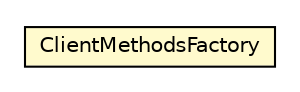 #!/usr/local/bin/dot
#
# Class diagram 
# Generated by UMLGraph version R5_6-24-gf6e263 (http://www.umlgraph.org/)
#

digraph G {
	edge [fontname="Helvetica",fontsize=10,labelfontname="Helvetica",labelfontsize=10];
	node [fontname="Helvetica",fontsize=10,shape=plaintext];
	nodesep=0.25;
	ranksep=0.5;
	rankdir=LR;
	// org.senchalabs.gwt.gwtdriver.invoke.ClientMethodsFactory
	c279 [label=<<table title="org.senchalabs.gwt.gwtdriver.invoke.ClientMethodsFactory" border="0" cellborder="1" cellspacing="0" cellpadding="2" port="p" bgcolor="lemonChiffon" href="./ClientMethodsFactory.html">
		<tr><td><table border="0" cellspacing="0" cellpadding="1">
<tr><td align="center" balign="center"> ClientMethodsFactory </td></tr>
		</table></td></tr>
		</table>>, URL="./ClientMethodsFactory.html", fontname="Helvetica", fontcolor="black", fontsize=10.0];
}

